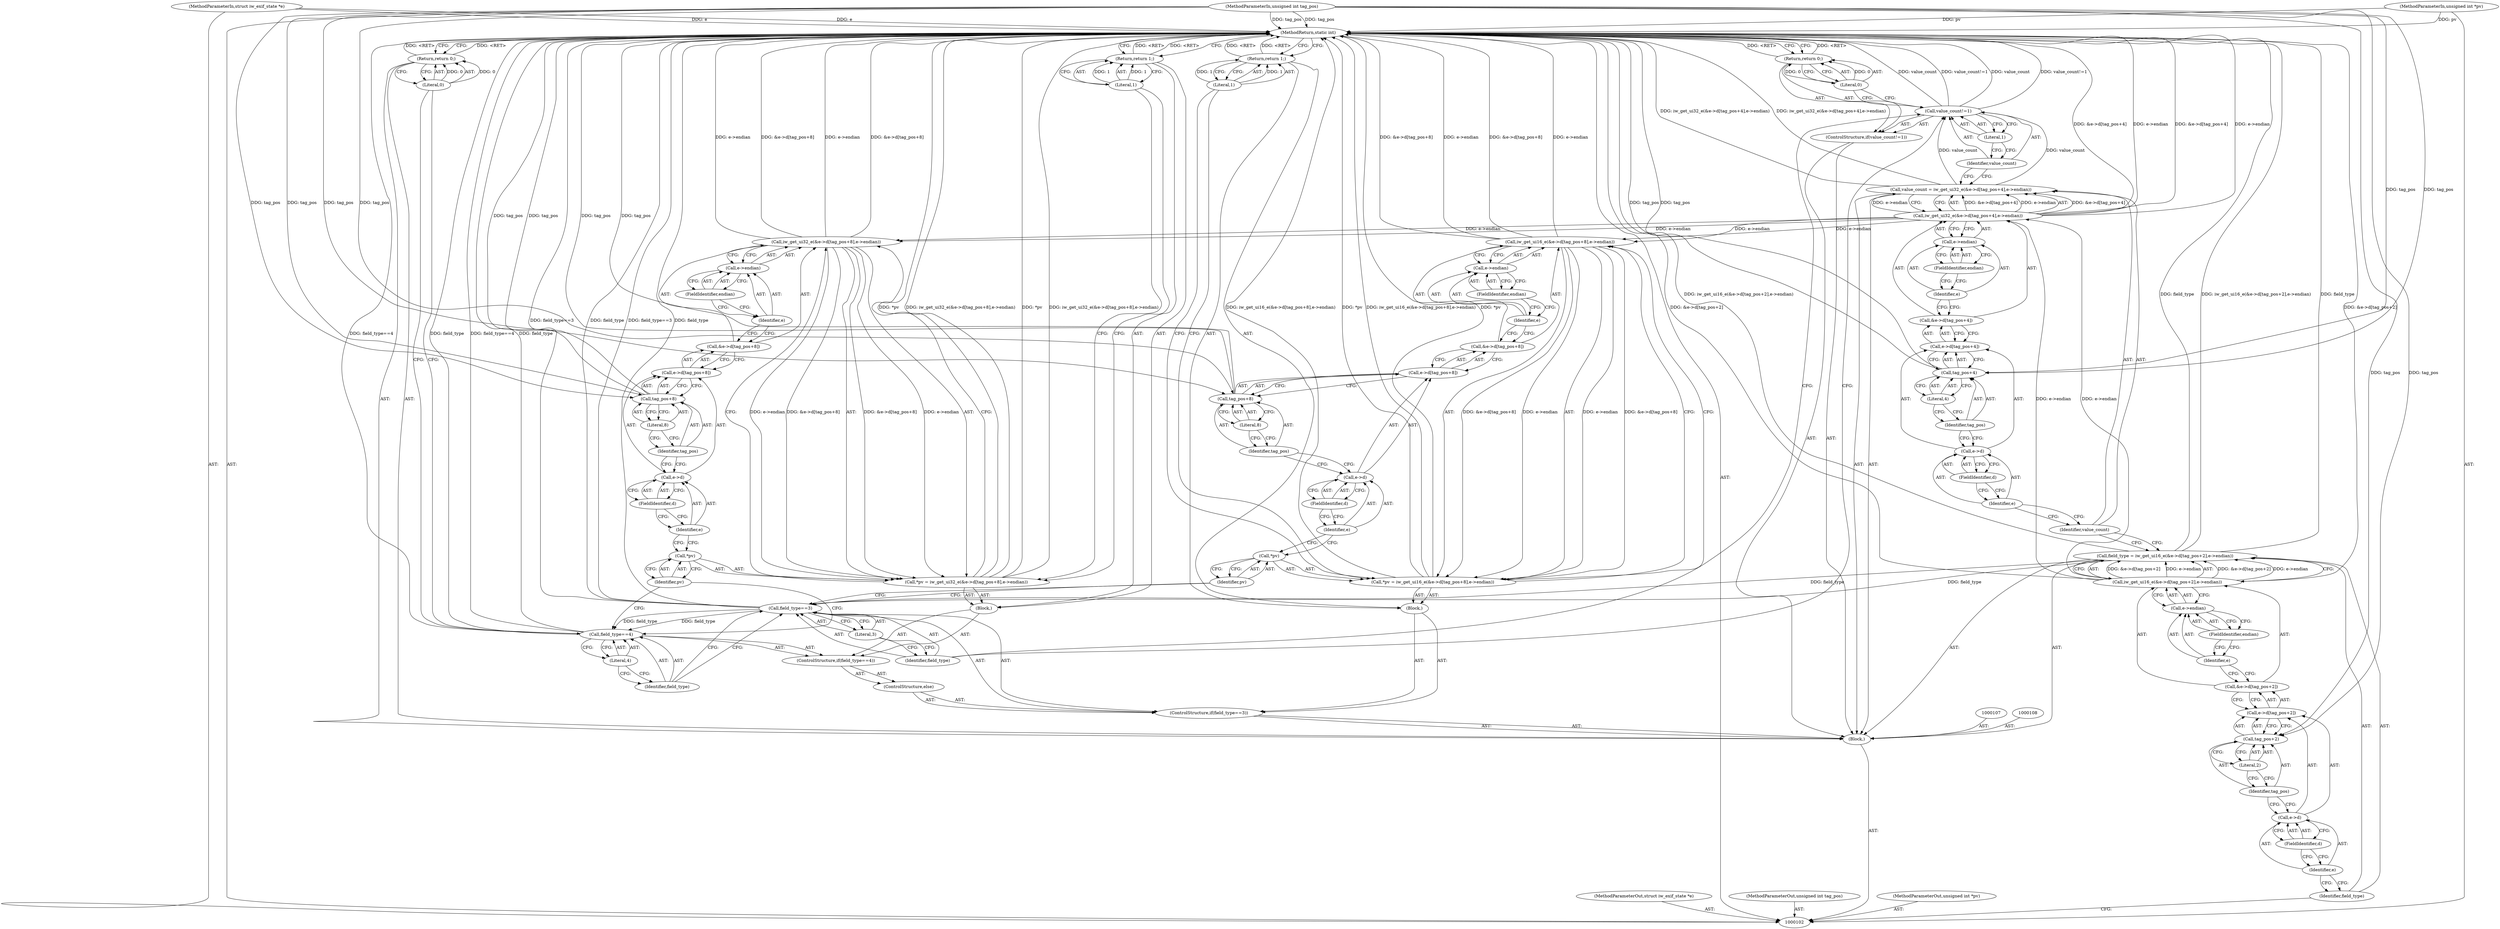 digraph "1_imageworsener_b45cb1b665a14b0175b9cb1502ef7168e1fe0d5d_0" {
"1000190" [label="(MethodReturn,static int)"];
"1000103" [label="(MethodParameterIn,struct iw_exif_state *e)"];
"1000246" [label="(MethodParameterOut,struct iw_exif_state *e)"];
"1000104" [label="(MethodParameterIn,unsigned int tag_pos)"];
"1000247" [label="(MethodParameterOut,unsigned int tag_pos)"];
"1000140" [label="(Literal,1)"];
"1000137" [label="(ControlStructure,if(value_count!=1))"];
"1000141" [label="(Return,return 0;)"];
"1000142" [label="(Literal,0)"];
"1000138" [label="(Call,value_count!=1)"];
"1000139" [label="(Identifier,value_count)"];
"1000146" [label="(Literal,3)"];
"1000143" [label="(ControlStructure,if(field_type==3))"];
"1000147" [label="(Block,)"];
"1000144" [label="(Call,field_type==3)"];
"1000145" [label="(Identifier,field_type)"];
"1000148" [label="(Call,*pv = iw_get_ui16_e(&e->d[tag_pos+8],e->endian))"];
"1000149" [label="(Call,*pv)"];
"1000152" [label="(Call,&e->d[tag_pos+8])"];
"1000153" [label="(Call,e->d[tag_pos+8])"];
"1000154" [label="(Call,e->d)"];
"1000155" [label="(Identifier,e)"];
"1000156" [label="(FieldIdentifier,d)"];
"1000157" [label="(Call,tag_pos+8)"];
"1000158" [label="(Identifier,tag_pos)"];
"1000150" [label="(Identifier,pv)"];
"1000159" [label="(Literal,8)"];
"1000160" [label="(Call,e->endian)"];
"1000161" [label="(Identifier,e)"];
"1000162" [label="(FieldIdentifier,endian)"];
"1000151" [label="(Call,iw_get_ui16_e(&e->d[tag_pos+8],e->endian))"];
"1000164" [label="(Literal,1)"];
"1000163" [label="(Return,return 1;)"];
"1000167" [label="(Call,field_type==4)"];
"1000168" [label="(Identifier,field_type)"];
"1000165" [label="(ControlStructure,else)"];
"1000169" [label="(Literal,4)"];
"1000170" [label="(Block,)"];
"1000166" [label="(ControlStructure,if(field_type==4))"];
"1000171" [label="(Call,*pv = iw_get_ui32_e(&e->d[tag_pos+8],e->endian))"];
"1000172" [label="(Call,*pv)"];
"1000175" [label="(Call,&e->d[tag_pos+8])"];
"1000176" [label="(Call,e->d[tag_pos+8])"];
"1000177" [label="(Call,e->d)"];
"1000178" [label="(Identifier,e)"];
"1000179" [label="(FieldIdentifier,d)"];
"1000180" [label="(Call,tag_pos+8)"];
"1000181" [label="(Identifier,tag_pos)"];
"1000173" [label="(Identifier,pv)"];
"1000182" [label="(Literal,8)"];
"1000183" [label="(Call,e->endian)"];
"1000184" [label="(Identifier,e)"];
"1000185" [label="(FieldIdentifier,endian)"];
"1000174" [label="(Call,iw_get_ui32_e(&e->d[tag_pos+8],e->endian))"];
"1000187" [label="(Literal,1)"];
"1000186" [label="(Return,return 1;)"];
"1000105" [label="(MethodParameterIn,unsigned int *pv)"];
"1000248" [label="(MethodParameterOut,unsigned int *pv)"];
"1000188" [label="(Return,return 0;)"];
"1000189" [label="(Literal,0)"];
"1000106" [label="(Block,)"];
"1000109" [label="(Call,field_type = iw_get_ui16_e(&e->d[tag_pos+2],e->endian))"];
"1000110" [label="(Identifier,field_type)"];
"1000111" [label="(Call,iw_get_ui16_e(&e->d[tag_pos+2],e->endian))"];
"1000112" [label="(Call,&e->d[tag_pos+2])"];
"1000113" [label="(Call,e->d[tag_pos+2])"];
"1000114" [label="(Call,e->d)"];
"1000115" [label="(Identifier,e)"];
"1000116" [label="(FieldIdentifier,d)"];
"1000117" [label="(Call,tag_pos+2)"];
"1000118" [label="(Identifier,tag_pos)"];
"1000119" [label="(Literal,2)"];
"1000120" [label="(Call,e->endian)"];
"1000121" [label="(Identifier,e)"];
"1000122" [label="(FieldIdentifier,endian)"];
"1000123" [label="(Call,value_count = iw_get_ui32_e(&e->d[tag_pos+4],e->endian))"];
"1000124" [label="(Identifier,value_count)"];
"1000125" [label="(Call,iw_get_ui32_e(&e->d[tag_pos+4],e->endian))"];
"1000126" [label="(Call,&e->d[tag_pos+4])"];
"1000127" [label="(Call,e->d[tag_pos+4])"];
"1000128" [label="(Call,e->d)"];
"1000129" [label="(Identifier,e)"];
"1000130" [label="(FieldIdentifier,d)"];
"1000131" [label="(Call,tag_pos+4)"];
"1000132" [label="(Identifier,tag_pos)"];
"1000133" [label="(Literal,4)"];
"1000134" [label="(Call,e->endian)"];
"1000135" [label="(Identifier,e)"];
"1000136" [label="(FieldIdentifier,endian)"];
"1000190" -> "1000102"  [label="AST: "];
"1000190" -> "1000141"  [label="CFG: "];
"1000190" -> "1000163"  [label="CFG: "];
"1000190" -> "1000186"  [label="CFG: "];
"1000190" -> "1000188"  [label="CFG: "];
"1000188" -> "1000190"  [label="DDG: <RET>"];
"1000186" -> "1000190"  [label="DDG: <RET>"];
"1000163" -> "1000190"  [label="DDG: <RET>"];
"1000141" -> "1000190"  [label="DDG: <RET>"];
"1000171" -> "1000190"  [label="DDG: *pv"];
"1000171" -> "1000190"  [label="DDG: iw_get_ui32_e(&e->d[tag_pos+8],e->endian)"];
"1000123" -> "1000190"  [label="DDG: iw_get_ui32_e(&e->d[tag_pos+4],e->endian)"];
"1000148" -> "1000190"  [label="DDG: iw_get_ui16_e(&e->d[tag_pos+8],e->endian)"];
"1000148" -> "1000190"  [label="DDG: *pv"];
"1000104" -> "1000190"  [label="DDG: tag_pos"];
"1000105" -> "1000190"  [label="DDG: pv"];
"1000151" -> "1000190"  [label="DDG: e->endian"];
"1000151" -> "1000190"  [label="DDG: &e->d[tag_pos+8]"];
"1000180" -> "1000190"  [label="DDG: tag_pos"];
"1000111" -> "1000190"  [label="DDG: &e->d[tag_pos+2]"];
"1000109" -> "1000190"  [label="DDG: field_type"];
"1000109" -> "1000190"  [label="DDG: iw_get_ui16_e(&e->d[tag_pos+2],e->endian)"];
"1000138" -> "1000190"  [label="DDG: value_count!=1"];
"1000138" -> "1000190"  [label="DDG: value_count"];
"1000167" -> "1000190"  [label="DDG: field_type"];
"1000167" -> "1000190"  [label="DDG: field_type==4"];
"1000125" -> "1000190"  [label="DDG: &e->d[tag_pos+4]"];
"1000125" -> "1000190"  [label="DDG: e->endian"];
"1000131" -> "1000190"  [label="DDG: tag_pos"];
"1000144" -> "1000190"  [label="DDG: field_type==3"];
"1000144" -> "1000190"  [label="DDG: field_type"];
"1000157" -> "1000190"  [label="DDG: tag_pos"];
"1000103" -> "1000190"  [label="DDG: e"];
"1000174" -> "1000190"  [label="DDG: e->endian"];
"1000174" -> "1000190"  [label="DDG: &e->d[tag_pos+8]"];
"1000103" -> "1000102"  [label="AST: "];
"1000103" -> "1000190"  [label="DDG: e"];
"1000246" -> "1000102"  [label="AST: "];
"1000104" -> "1000102"  [label="AST: "];
"1000104" -> "1000190"  [label="DDG: tag_pos"];
"1000104" -> "1000117"  [label="DDG: tag_pos"];
"1000104" -> "1000131"  [label="DDG: tag_pos"];
"1000104" -> "1000157"  [label="DDG: tag_pos"];
"1000104" -> "1000180"  [label="DDG: tag_pos"];
"1000247" -> "1000102"  [label="AST: "];
"1000140" -> "1000138"  [label="AST: "];
"1000140" -> "1000139"  [label="CFG: "];
"1000138" -> "1000140"  [label="CFG: "];
"1000137" -> "1000106"  [label="AST: "];
"1000138" -> "1000137"  [label="AST: "];
"1000141" -> "1000137"  [label="AST: "];
"1000141" -> "1000137"  [label="AST: "];
"1000141" -> "1000142"  [label="CFG: "];
"1000142" -> "1000141"  [label="AST: "];
"1000190" -> "1000141"  [label="CFG: "];
"1000141" -> "1000190"  [label="DDG: <RET>"];
"1000142" -> "1000141"  [label="DDG: 0"];
"1000142" -> "1000141"  [label="AST: "];
"1000142" -> "1000138"  [label="CFG: "];
"1000141" -> "1000142"  [label="CFG: "];
"1000142" -> "1000141"  [label="DDG: 0"];
"1000138" -> "1000137"  [label="AST: "];
"1000138" -> "1000140"  [label="CFG: "];
"1000139" -> "1000138"  [label="AST: "];
"1000140" -> "1000138"  [label="AST: "];
"1000142" -> "1000138"  [label="CFG: "];
"1000145" -> "1000138"  [label="CFG: "];
"1000138" -> "1000190"  [label="DDG: value_count!=1"];
"1000138" -> "1000190"  [label="DDG: value_count"];
"1000123" -> "1000138"  [label="DDG: value_count"];
"1000139" -> "1000138"  [label="AST: "];
"1000139" -> "1000123"  [label="CFG: "];
"1000140" -> "1000139"  [label="CFG: "];
"1000146" -> "1000144"  [label="AST: "];
"1000146" -> "1000145"  [label="CFG: "];
"1000144" -> "1000146"  [label="CFG: "];
"1000143" -> "1000106"  [label="AST: "];
"1000144" -> "1000143"  [label="AST: "];
"1000147" -> "1000143"  [label="AST: "];
"1000165" -> "1000143"  [label="AST: "];
"1000147" -> "1000143"  [label="AST: "];
"1000148" -> "1000147"  [label="AST: "];
"1000163" -> "1000147"  [label="AST: "];
"1000144" -> "1000143"  [label="AST: "];
"1000144" -> "1000146"  [label="CFG: "];
"1000145" -> "1000144"  [label="AST: "];
"1000146" -> "1000144"  [label="AST: "];
"1000150" -> "1000144"  [label="CFG: "];
"1000168" -> "1000144"  [label="CFG: "];
"1000144" -> "1000190"  [label="DDG: field_type==3"];
"1000144" -> "1000190"  [label="DDG: field_type"];
"1000109" -> "1000144"  [label="DDG: field_type"];
"1000144" -> "1000167"  [label="DDG: field_type"];
"1000145" -> "1000144"  [label="AST: "];
"1000145" -> "1000138"  [label="CFG: "];
"1000146" -> "1000145"  [label="CFG: "];
"1000148" -> "1000147"  [label="AST: "];
"1000148" -> "1000151"  [label="CFG: "];
"1000149" -> "1000148"  [label="AST: "];
"1000151" -> "1000148"  [label="AST: "];
"1000164" -> "1000148"  [label="CFG: "];
"1000148" -> "1000190"  [label="DDG: iw_get_ui16_e(&e->d[tag_pos+8],e->endian)"];
"1000148" -> "1000190"  [label="DDG: *pv"];
"1000151" -> "1000148"  [label="DDG: &e->d[tag_pos+8]"];
"1000151" -> "1000148"  [label="DDG: e->endian"];
"1000149" -> "1000148"  [label="AST: "];
"1000149" -> "1000150"  [label="CFG: "];
"1000150" -> "1000149"  [label="AST: "];
"1000155" -> "1000149"  [label="CFG: "];
"1000152" -> "1000151"  [label="AST: "];
"1000152" -> "1000153"  [label="CFG: "];
"1000153" -> "1000152"  [label="AST: "];
"1000161" -> "1000152"  [label="CFG: "];
"1000153" -> "1000152"  [label="AST: "];
"1000153" -> "1000157"  [label="CFG: "];
"1000154" -> "1000153"  [label="AST: "];
"1000157" -> "1000153"  [label="AST: "];
"1000152" -> "1000153"  [label="CFG: "];
"1000154" -> "1000153"  [label="AST: "];
"1000154" -> "1000156"  [label="CFG: "];
"1000155" -> "1000154"  [label="AST: "];
"1000156" -> "1000154"  [label="AST: "];
"1000158" -> "1000154"  [label="CFG: "];
"1000155" -> "1000154"  [label="AST: "];
"1000155" -> "1000149"  [label="CFG: "];
"1000156" -> "1000155"  [label="CFG: "];
"1000156" -> "1000154"  [label="AST: "];
"1000156" -> "1000155"  [label="CFG: "];
"1000154" -> "1000156"  [label="CFG: "];
"1000157" -> "1000153"  [label="AST: "];
"1000157" -> "1000159"  [label="CFG: "];
"1000158" -> "1000157"  [label="AST: "];
"1000159" -> "1000157"  [label="AST: "];
"1000153" -> "1000157"  [label="CFG: "];
"1000157" -> "1000190"  [label="DDG: tag_pos"];
"1000104" -> "1000157"  [label="DDG: tag_pos"];
"1000158" -> "1000157"  [label="AST: "];
"1000158" -> "1000154"  [label="CFG: "];
"1000159" -> "1000158"  [label="CFG: "];
"1000150" -> "1000149"  [label="AST: "];
"1000150" -> "1000144"  [label="CFG: "];
"1000149" -> "1000150"  [label="CFG: "];
"1000159" -> "1000157"  [label="AST: "];
"1000159" -> "1000158"  [label="CFG: "];
"1000157" -> "1000159"  [label="CFG: "];
"1000160" -> "1000151"  [label="AST: "];
"1000160" -> "1000162"  [label="CFG: "];
"1000161" -> "1000160"  [label="AST: "];
"1000162" -> "1000160"  [label="AST: "];
"1000151" -> "1000160"  [label="CFG: "];
"1000161" -> "1000160"  [label="AST: "];
"1000161" -> "1000152"  [label="CFG: "];
"1000162" -> "1000161"  [label="CFG: "];
"1000162" -> "1000160"  [label="AST: "];
"1000162" -> "1000161"  [label="CFG: "];
"1000160" -> "1000162"  [label="CFG: "];
"1000151" -> "1000148"  [label="AST: "];
"1000151" -> "1000160"  [label="CFG: "];
"1000152" -> "1000151"  [label="AST: "];
"1000160" -> "1000151"  [label="AST: "];
"1000148" -> "1000151"  [label="CFG: "];
"1000151" -> "1000190"  [label="DDG: e->endian"];
"1000151" -> "1000190"  [label="DDG: &e->d[tag_pos+8]"];
"1000151" -> "1000148"  [label="DDG: &e->d[tag_pos+8]"];
"1000151" -> "1000148"  [label="DDG: e->endian"];
"1000125" -> "1000151"  [label="DDG: e->endian"];
"1000164" -> "1000163"  [label="AST: "];
"1000164" -> "1000148"  [label="CFG: "];
"1000163" -> "1000164"  [label="CFG: "];
"1000164" -> "1000163"  [label="DDG: 1"];
"1000163" -> "1000147"  [label="AST: "];
"1000163" -> "1000164"  [label="CFG: "];
"1000164" -> "1000163"  [label="AST: "];
"1000190" -> "1000163"  [label="CFG: "];
"1000163" -> "1000190"  [label="DDG: <RET>"];
"1000164" -> "1000163"  [label="DDG: 1"];
"1000167" -> "1000166"  [label="AST: "];
"1000167" -> "1000169"  [label="CFG: "];
"1000168" -> "1000167"  [label="AST: "];
"1000169" -> "1000167"  [label="AST: "];
"1000173" -> "1000167"  [label="CFG: "];
"1000189" -> "1000167"  [label="CFG: "];
"1000167" -> "1000190"  [label="DDG: field_type"];
"1000167" -> "1000190"  [label="DDG: field_type==4"];
"1000144" -> "1000167"  [label="DDG: field_type"];
"1000168" -> "1000167"  [label="AST: "];
"1000168" -> "1000144"  [label="CFG: "];
"1000169" -> "1000168"  [label="CFG: "];
"1000165" -> "1000143"  [label="AST: "];
"1000166" -> "1000165"  [label="AST: "];
"1000169" -> "1000167"  [label="AST: "];
"1000169" -> "1000168"  [label="CFG: "];
"1000167" -> "1000169"  [label="CFG: "];
"1000170" -> "1000166"  [label="AST: "];
"1000171" -> "1000170"  [label="AST: "];
"1000186" -> "1000170"  [label="AST: "];
"1000166" -> "1000165"  [label="AST: "];
"1000167" -> "1000166"  [label="AST: "];
"1000170" -> "1000166"  [label="AST: "];
"1000171" -> "1000170"  [label="AST: "];
"1000171" -> "1000174"  [label="CFG: "];
"1000172" -> "1000171"  [label="AST: "];
"1000174" -> "1000171"  [label="AST: "];
"1000187" -> "1000171"  [label="CFG: "];
"1000171" -> "1000190"  [label="DDG: *pv"];
"1000171" -> "1000190"  [label="DDG: iw_get_ui32_e(&e->d[tag_pos+8],e->endian)"];
"1000174" -> "1000171"  [label="DDG: &e->d[tag_pos+8]"];
"1000174" -> "1000171"  [label="DDG: e->endian"];
"1000172" -> "1000171"  [label="AST: "];
"1000172" -> "1000173"  [label="CFG: "];
"1000173" -> "1000172"  [label="AST: "];
"1000178" -> "1000172"  [label="CFG: "];
"1000175" -> "1000174"  [label="AST: "];
"1000175" -> "1000176"  [label="CFG: "];
"1000176" -> "1000175"  [label="AST: "];
"1000184" -> "1000175"  [label="CFG: "];
"1000176" -> "1000175"  [label="AST: "];
"1000176" -> "1000180"  [label="CFG: "];
"1000177" -> "1000176"  [label="AST: "];
"1000180" -> "1000176"  [label="AST: "];
"1000175" -> "1000176"  [label="CFG: "];
"1000177" -> "1000176"  [label="AST: "];
"1000177" -> "1000179"  [label="CFG: "];
"1000178" -> "1000177"  [label="AST: "];
"1000179" -> "1000177"  [label="AST: "];
"1000181" -> "1000177"  [label="CFG: "];
"1000178" -> "1000177"  [label="AST: "];
"1000178" -> "1000172"  [label="CFG: "];
"1000179" -> "1000178"  [label="CFG: "];
"1000179" -> "1000177"  [label="AST: "];
"1000179" -> "1000178"  [label="CFG: "];
"1000177" -> "1000179"  [label="CFG: "];
"1000180" -> "1000176"  [label="AST: "];
"1000180" -> "1000182"  [label="CFG: "];
"1000181" -> "1000180"  [label="AST: "];
"1000182" -> "1000180"  [label="AST: "];
"1000176" -> "1000180"  [label="CFG: "];
"1000180" -> "1000190"  [label="DDG: tag_pos"];
"1000104" -> "1000180"  [label="DDG: tag_pos"];
"1000181" -> "1000180"  [label="AST: "];
"1000181" -> "1000177"  [label="CFG: "];
"1000182" -> "1000181"  [label="CFG: "];
"1000173" -> "1000172"  [label="AST: "];
"1000173" -> "1000167"  [label="CFG: "];
"1000172" -> "1000173"  [label="CFG: "];
"1000182" -> "1000180"  [label="AST: "];
"1000182" -> "1000181"  [label="CFG: "];
"1000180" -> "1000182"  [label="CFG: "];
"1000183" -> "1000174"  [label="AST: "];
"1000183" -> "1000185"  [label="CFG: "];
"1000184" -> "1000183"  [label="AST: "];
"1000185" -> "1000183"  [label="AST: "];
"1000174" -> "1000183"  [label="CFG: "];
"1000184" -> "1000183"  [label="AST: "];
"1000184" -> "1000175"  [label="CFG: "];
"1000185" -> "1000184"  [label="CFG: "];
"1000185" -> "1000183"  [label="AST: "];
"1000185" -> "1000184"  [label="CFG: "];
"1000183" -> "1000185"  [label="CFG: "];
"1000174" -> "1000171"  [label="AST: "];
"1000174" -> "1000183"  [label="CFG: "];
"1000175" -> "1000174"  [label="AST: "];
"1000183" -> "1000174"  [label="AST: "];
"1000171" -> "1000174"  [label="CFG: "];
"1000174" -> "1000190"  [label="DDG: e->endian"];
"1000174" -> "1000190"  [label="DDG: &e->d[tag_pos+8]"];
"1000174" -> "1000171"  [label="DDG: &e->d[tag_pos+8]"];
"1000174" -> "1000171"  [label="DDG: e->endian"];
"1000125" -> "1000174"  [label="DDG: e->endian"];
"1000187" -> "1000186"  [label="AST: "];
"1000187" -> "1000171"  [label="CFG: "];
"1000186" -> "1000187"  [label="CFG: "];
"1000187" -> "1000186"  [label="DDG: 1"];
"1000186" -> "1000170"  [label="AST: "];
"1000186" -> "1000187"  [label="CFG: "];
"1000187" -> "1000186"  [label="AST: "];
"1000190" -> "1000186"  [label="CFG: "];
"1000186" -> "1000190"  [label="DDG: <RET>"];
"1000187" -> "1000186"  [label="DDG: 1"];
"1000105" -> "1000102"  [label="AST: "];
"1000105" -> "1000190"  [label="DDG: pv"];
"1000248" -> "1000102"  [label="AST: "];
"1000188" -> "1000106"  [label="AST: "];
"1000188" -> "1000189"  [label="CFG: "];
"1000189" -> "1000188"  [label="AST: "];
"1000190" -> "1000188"  [label="CFG: "];
"1000188" -> "1000190"  [label="DDG: <RET>"];
"1000189" -> "1000188"  [label="DDG: 0"];
"1000189" -> "1000188"  [label="AST: "];
"1000189" -> "1000167"  [label="CFG: "];
"1000188" -> "1000189"  [label="CFG: "];
"1000189" -> "1000188"  [label="DDG: 0"];
"1000106" -> "1000102"  [label="AST: "];
"1000107" -> "1000106"  [label="AST: "];
"1000108" -> "1000106"  [label="AST: "];
"1000109" -> "1000106"  [label="AST: "];
"1000123" -> "1000106"  [label="AST: "];
"1000137" -> "1000106"  [label="AST: "];
"1000143" -> "1000106"  [label="AST: "];
"1000188" -> "1000106"  [label="AST: "];
"1000109" -> "1000106"  [label="AST: "];
"1000109" -> "1000111"  [label="CFG: "];
"1000110" -> "1000109"  [label="AST: "];
"1000111" -> "1000109"  [label="AST: "];
"1000124" -> "1000109"  [label="CFG: "];
"1000109" -> "1000190"  [label="DDG: field_type"];
"1000109" -> "1000190"  [label="DDG: iw_get_ui16_e(&e->d[tag_pos+2],e->endian)"];
"1000111" -> "1000109"  [label="DDG: &e->d[tag_pos+2]"];
"1000111" -> "1000109"  [label="DDG: e->endian"];
"1000109" -> "1000144"  [label="DDG: field_type"];
"1000110" -> "1000109"  [label="AST: "];
"1000110" -> "1000102"  [label="CFG: "];
"1000115" -> "1000110"  [label="CFG: "];
"1000111" -> "1000109"  [label="AST: "];
"1000111" -> "1000120"  [label="CFG: "];
"1000112" -> "1000111"  [label="AST: "];
"1000120" -> "1000111"  [label="AST: "];
"1000109" -> "1000111"  [label="CFG: "];
"1000111" -> "1000190"  [label="DDG: &e->d[tag_pos+2]"];
"1000111" -> "1000109"  [label="DDG: &e->d[tag_pos+2]"];
"1000111" -> "1000109"  [label="DDG: e->endian"];
"1000111" -> "1000125"  [label="DDG: e->endian"];
"1000112" -> "1000111"  [label="AST: "];
"1000112" -> "1000113"  [label="CFG: "];
"1000113" -> "1000112"  [label="AST: "];
"1000121" -> "1000112"  [label="CFG: "];
"1000113" -> "1000112"  [label="AST: "];
"1000113" -> "1000117"  [label="CFG: "];
"1000114" -> "1000113"  [label="AST: "];
"1000117" -> "1000113"  [label="AST: "];
"1000112" -> "1000113"  [label="CFG: "];
"1000114" -> "1000113"  [label="AST: "];
"1000114" -> "1000116"  [label="CFG: "];
"1000115" -> "1000114"  [label="AST: "];
"1000116" -> "1000114"  [label="AST: "];
"1000118" -> "1000114"  [label="CFG: "];
"1000115" -> "1000114"  [label="AST: "];
"1000115" -> "1000110"  [label="CFG: "];
"1000116" -> "1000115"  [label="CFG: "];
"1000116" -> "1000114"  [label="AST: "];
"1000116" -> "1000115"  [label="CFG: "];
"1000114" -> "1000116"  [label="CFG: "];
"1000117" -> "1000113"  [label="AST: "];
"1000117" -> "1000119"  [label="CFG: "];
"1000118" -> "1000117"  [label="AST: "];
"1000119" -> "1000117"  [label="AST: "];
"1000113" -> "1000117"  [label="CFG: "];
"1000104" -> "1000117"  [label="DDG: tag_pos"];
"1000118" -> "1000117"  [label="AST: "];
"1000118" -> "1000114"  [label="CFG: "];
"1000119" -> "1000118"  [label="CFG: "];
"1000119" -> "1000117"  [label="AST: "];
"1000119" -> "1000118"  [label="CFG: "];
"1000117" -> "1000119"  [label="CFG: "];
"1000120" -> "1000111"  [label="AST: "];
"1000120" -> "1000122"  [label="CFG: "];
"1000121" -> "1000120"  [label="AST: "];
"1000122" -> "1000120"  [label="AST: "];
"1000111" -> "1000120"  [label="CFG: "];
"1000121" -> "1000120"  [label="AST: "];
"1000121" -> "1000112"  [label="CFG: "];
"1000122" -> "1000121"  [label="CFG: "];
"1000122" -> "1000120"  [label="AST: "];
"1000122" -> "1000121"  [label="CFG: "];
"1000120" -> "1000122"  [label="CFG: "];
"1000123" -> "1000106"  [label="AST: "];
"1000123" -> "1000125"  [label="CFG: "];
"1000124" -> "1000123"  [label="AST: "];
"1000125" -> "1000123"  [label="AST: "];
"1000139" -> "1000123"  [label="CFG: "];
"1000123" -> "1000190"  [label="DDG: iw_get_ui32_e(&e->d[tag_pos+4],e->endian)"];
"1000125" -> "1000123"  [label="DDG: &e->d[tag_pos+4]"];
"1000125" -> "1000123"  [label="DDG: e->endian"];
"1000123" -> "1000138"  [label="DDG: value_count"];
"1000124" -> "1000123"  [label="AST: "];
"1000124" -> "1000109"  [label="CFG: "];
"1000129" -> "1000124"  [label="CFG: "];
"1000125" -> "1000123"  [label="AST: "];
"1000125" -> "1000134"  [label="CFG: "];
"1000126" -> "1000125"  [label="AST: "];
"1000134" -> "1000125"  [label="AST: "];
"1000123" -> "1000125"  [label="CFG: "];
"1000125" -> "1000190"  [label="DDG: &e->d[tag_pos+4]"];
"1000125" -> "1000190"  [label="DDG: e->endian"];
"1000125" -> "1000123"  [label="DDG: &e->d[tag_pos+4]"];
"1000125" -> "1000123"  [label="DDG: e->endian"];
"1000111" -> "1000125"  [label="DDG: e->endian"];
"1000125" -> "1000151"  [label="DDG: e->endian"];
"1000125" -> "1000174"  [label="DDG: e->endian"];
"1000126" -> "1000125"  [label="AST: "];
"1000126" -> "1000127"  [label="CFG: "];
"1000127" -> "1000126"  [label="AST: "];
"1000135" -> "1000126"  [label="CFG: "];
"1000127" -> "1000126"  [label="AST: "];
"1000127" -> "1000131"  [label="CFG: "];
"1000128" -> "1000127"  [label="AST: "];
"1000131" -> "1000127"  [label="AST: "];
"1000126" -> "1000127"  [label="CFG: "];
"1000128" -> "1000127"  [label="AST: "];
"1000128" -> "1000130"  [label="CFG: "];
"1000129" -> "1000128"  [label="AST: "];
"1000130" -> "1000128"  [label="AST: "];
"1000132" -> "1000128"  [label="CFG: "];
"1000129" -> "1000128"  [label="AST: "];
"1000129" -> "1000124"  [label="CFG: "];
"1000130" -> "1000129"  [label="CFG: "];
"1000130" -> "1000128"  [label="AST: "];
"1000130" -> "1000129"  [label="CFG: "];
"1000128" -> "1000130"  [label="CFG: "];
"1000131" -> "1000127"  [label="AST: "];
"1000131" -> "1000133"  [label="CFG: "];
"1000132" -> "1000131"  [label="AST: "];
"1000133" -> "1000131"  [label="AST: "];
"1000127" -> "1000131"  [label="CFG: "];
"1000131" -> "1000190"  [label="DDG: tag_pos"];
"1000104" -> "1000131"  [label="DDG: tag_pos"];
"1000132" -> "1000131"  [label="AST: "];
"1000132" -> "1000128"  [label="CFG: "];
"1000133" -> "1000132"  [label="CFG: "];
"1000133" -> "1000131"  [label="AST: "];
"1000133" -> "1000132"  [label="CFG: "];
"1000131" -> "1000133"  [label="CFG: "];
"1000134" -> "1000125"  [label="AST: "];
"1000134" -> "1000136"  [label="CFG: "];
"1000135" -> "1000134"  [label="AST: "];
"1000136" -> "1000134"  [label="AST: "];
"1000125" -> "1000134"  [label="CFG: "];
"1000135" -> "1000134"  [label="AST: "];
"1000135" -> "1000126"  [label="CFG: "];
"1000136" -> "1000135"  [label="CFG: "];
"1000136" -> "1000134"  [label="AST: "];
"1000136" -> "1000135"  [label="CFG: "];
"1000134" -> "1000136"  [label="CFG: "];
}
